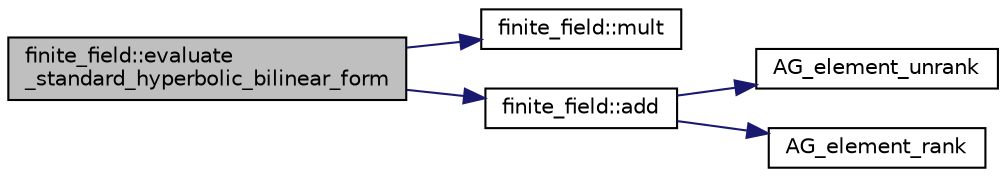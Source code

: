 digraph "finite_field::evaluate_standard_hyperbolic_bilinear_form"
{
  edge [fontname="Helvetica",fontsize="10",labelfontname="Helvetica",labelfontsize="10"];
  node [fontname="Helvetica",fontsize="10",shape=record];
  rankdir="LR";
  Node2816 [label="finite_field::evaluate\l_standard_hyperbolic_bilinear_form",height=0.2,width=0.4,color="black", fillcolor="grey75", style="filled", fontcolor="black"];
  Node2816 -> Node2817 [color="midnightblue",fontsize="10",style="solid",fontname="Helvetica"];
  Node2817 [label="finite_field::mult",height=0.2,width=0.4,color="black", fillcolor="white", style="filled",URL="$df/d5a/classfinite__field.html#a24fb5917aa6d4d656fd855b7f44a13b0"];
  Node2816 -> Node2818 [color="midnightblue",fontsize="10",style="solid",fontname="Helvetica"];
  Node2818 [label="finite_field::add",height=0.2,width=0.4,color="black", fillcolor="white", style="filled",URL="$df/d5a/classfinite__field.html#a8f12328a27500f3c7be0c849ebbc9d14"];
  Node2818 -> Node2819 [color="midnightblue",fontsize="10",style="solid",fontname="Helvetica"];
  Node2819 [label="AG_element_unrank",height=0.2,width=0.4,color="black", fillcolor="white", style="filled",URL="$d4/d67/geometry_8h.html#a4a33b86c87b2879b97cfa1327abe2885"];
  Node2818 -> Node2820 [color="midnightblue",fontsize="10",style="solid",fontname="Helvetica"];
  Node2820 [label="AG_element_rank",height=0.2,width=0.4,color="black", fillcolor="white", style="filled",URL="$d4/d67/geometry_8h.html#ab2ac908d07dd8038fd996e26bdc75c17"];
}
